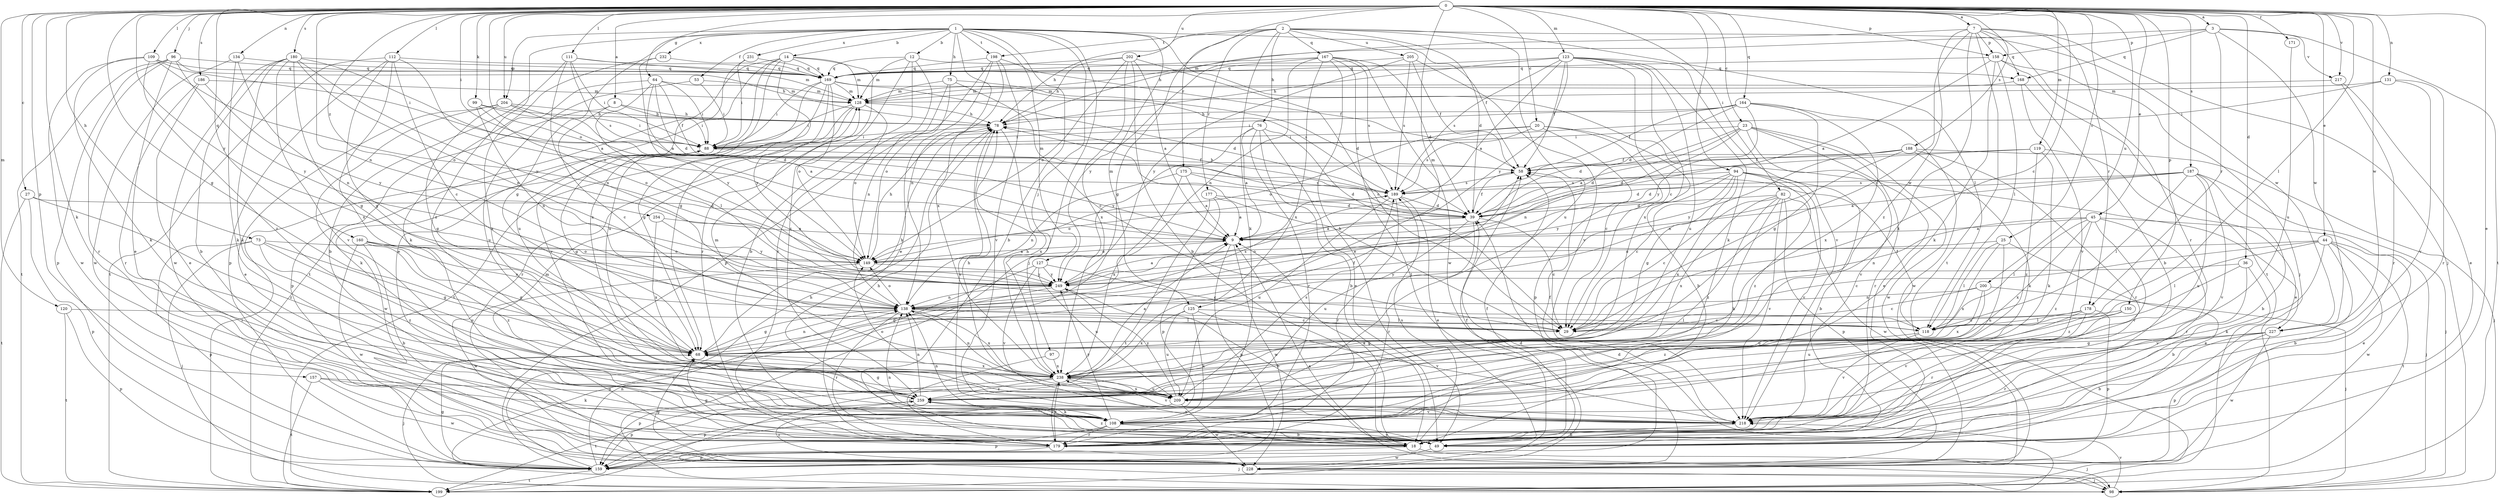 strict digraph  {
0;
1;
2;
3;
7;
8;
9;
12;
14;
18;
20;
23;
25;
27;
29;
36;
39;
44;
45;
49;
53;
58;
64;
68;
73;
75;
76;
78;
82;
88;
94;
96;
97;
98;
99;
108;
109;
111;
112;
118;
119;
120;
123;
125;
127;
128;
131;
134;
138;
149;
150;
157;
158;
159;
160;
164;
167;
168;
169;
171;
175;
177;
178;
179;
180;
186;
187;
188;
189;
198;
199;
200;
202;
204;
205;
209;
217;
218;
227;
228;
231;
232;
238;
249;
254;
259;
0 -> 3  [label=a];
0 -> 7  [label=a];
0 -> 8  [label=a];
0 -> 20  [label=c];
0 -> 23  [label=c];
0 -> 25  [label=c];
0 -> 27  [label=c];
0 -> 29  [label=c];
0 -> 36  [label=d];
0 -> 44  [label=e];
0 -> 45  [label=e];
0 -> 49  [label=e];
0 -> 64  [label=g];
0 -> 68  [label=g];
0 -> 73  [label=h];
0 -> 82  [label=i];
0 -> 88  [label=i];
0 -> 94  [label=j];
0 -> 96  [label=j];
0 -> 99  [label=k];
0 -> 108  [label=k];
0 -> 109  [label=l];
0 -> 111  [label=l];
0 -> 112  [label=l];
0 -> 118  [label=l];
0 -> 119  [label=m];
0 -> 120  [label=m];
0 -> 123  [label=m];
0 -> 125  [label=m];
0 -> 131  [label=n];
0 -> 134  [label=n];
0 -> 138  [label=n];
0 -> 149  [label=o];
0 -> 150  [label=p];
0 -> 157  [label=p];
0 -> 158  [label=p];
0 -> 160  [label=q];
0 -> 164  [label=q];
0 -> 171  [label=r];
0 -> 175  [label=r];
0 -> 180  [label=s];
0 -> 186  [label=s];
0 -> 187  [label=s];
0 -> 188  [label=s];
0 -> 200  [label=u];
0 -> 202  [label=u];
0 -> 204  [label=u];
0 -> 217  [label=v];
0 -> 227  [label=w];
0 -> 249  [label=y];
0 -> 254  [label=z];
1 -> 12  [label=b];
1 -> 14  [label=b];
1 -> 18  [label=b];
1 -> 53  [label=f];
1 -> 58  [label=f];
1 -> 68  [label=g];
1 -> 75  [label=h];
1 -> 97  [label=j];
1 -> 98  [label=j];
1 -> 125  [label=m];
1 -> 127  [label=m];
1 -> 198  [label=t];
1 -> 204  [label=u];
1 -> 227  [label=w];
1 -> 231  [label=x];
1 -> 232  [label=x];
1 -> 238  [label=x];
1 -> 259  [label=z];
2 -> 39  [label=d];
2 -> 68  [label=g];
2 -> 76  [label=h];
2 -> 78  [label=h];
2 -> 108  [label=k];
2 -> 118  [label=l];
2 -> 167  [label=q];
2 -> 177  [label=r];
2 -> 198  [label=t];
2 -> 205  [label=u];
2 -> 209  [label=u];
2 -> 227  [label=w];
3 -> 128  [label=m];
3 -> 158  [label=p];
3 -> 168  [label=q];
3 -> 178  [label=r];
3 -> 199  [label=t];
3 -> 217  [label=v];
3 -> 227  [label=w];
7 -> 29  [label=c];
7 -> 78  [label=h];
7 -> 98  [label=j];
7 -> 108  [label=k];
7 -> 158  [label=p];
7 -> 168  [label=q];
7 -> 178  [label=r];
7 -> 179  [label=r];
7 -> 199  [label=t];
7 -> 259  [label=z];
8 -> 29  [label=c];
8 -> 78  [label=h];
8 -> 88  [label=i];
8 -> 159  [label=p];
9 -> 149  [label=o];
9 -> 159  [label=p];
9 -> 228  [label=w];
12 -> 18  [label=b];
12 -> 128  [label=m];
12 -> 168  [label=q];
12 -> 169  [label=q];
12 -> 179  [label=r];
12 -> 259  [label=z];
14 -> 49  [label=e];
14 -> 68  [label=g];
14 -> 128  [label=m];
14 -> 169  [label=q];
14 -> 179  [label=r];
14 -> 199  [label=t];
14 -> 209  [label=u];
14 -> 238  [label=x];
18 -> 9  [label=a];
18 -> 68  [label=g];
18 -> 98  [label=j];
18 -> 159  [label=p];
18 -> 189  [label=s];
20 -> 18  [label=b];
20 -> 29  [label=c];
20 -> 88  [label=i];
20 -> 149  [label=o];
20 -> 159  [label=p];
20 -> 189  [label=s];
23 -> 9  [label=a];
23 -> 39  [label=d];
23 -> 49  [label=e];
23 -> 88  [label=i];
23 -> 138  [label=n];
23 -> 179  [label=r];
23 -> 218  [label=v];
23 -> 228  [label=w];
25 -> 49  [label=e];
25 -> 118  [label=l];
25 -> 149  [label=o];
25 -> 209  [label=u];
25 -> 238  [label=x];
27 -> 39  [label=d];
27 -> 159  [label=p];
27 -> 199  [label=t];
27 -> 259  [label=z];
29 -> 78  [label=h];
36 -> 18  [label=b];
36 -> 218  [label=v];
36 -> 249  [label=y];
36 -> 259  [label=z];
39 -> 9  [label=a];
39 -> 29  [label=c];
39 -> 58  [label=f];
39 -> 179  [label=r];
39 -> 209  [label=u];
44 -> 18  [label=b];
44 -> 29  [label=c];
44 -> 49  [label=e];
44 -> 108  [label=k];
44 -> 118  [label=l];
44 -> 149  [label=o];
44 -> 199  [label=t];
44 -> 228  [label=w];
45 -> 9  [label=a];
45 -> 98  [label=j];
45 -> 118  [label=l];
45 -> 138  [label=n];
45 -> 179  [label=r];
45 -> 218  [label=v];
45 -> 238  [label=x];
45 -> 259  [label=z];
49 -> 58  [label=f];
49 -> 138  [label=n];
49 -> 228  [label=w];
49 -> 238  [label=x];
49 -> 259  [label=z];
53 -> 88  [label=i];
53 -> 128  [label=m];
53 -> 209  [label=u];
58 -> 189  [label=s];
64 -> 39  [label=d];
64 -> 58  [label=f];
64 -> 88  [label=i];
64 -> 118  [label=l];
64 -> 128  [label=m];
64 -> 238  [label=x];
64 -> 249  [label=y];
68 -> 58  [label=f];
68 -> 78  [label=h];
68 -> 98  [label=j];
68 -> 138  [label=n];
68 -> 238  [label=x];
73 -> 68  [label=g];
73 -> 98  [label=j];
73 -> 149  [label=o];
73 -> 159  [label=p];
73 -> 209  [label=u];
73 -> 259  [label=z];
75 -> 29  [label=c];
75 -> 39  [label=d];
75 -> 128  [label=m];
75 -> 138  [label=n];
75 -> 149  [label=o];
76 -> 9  [label=a];
76 -> 18  [label=b];
76 -> 29  [label=c];
76 -> 49  [label=e];
76 -> 88  [label=i];
76 -> 179  [label=r];
76 -> 249  [label=y];
78 -> 88  [label=i];
78 -> 218  [label=v];
78 -> 238  [label=x];
82 -> 29  [label=c];
82 -> 39  [label=d];
82 -> 108  [label=k];
82 -> 159  [label=p];
82 -> 218  [label=v];
82 -> 228  [label=w];
82 -> 238  [label=x];
82 -> 259  [label=z];
88 -> 58  [label=f];
88 -> 68  [label=g];
88 -> 228  [label=w];
94 -> 18  [label=b];
94 -> 29  [label=c];
94 -> 39  [label=d];
94 -> 68  [label=g];
94 -> 189  [label=s];
94 -> 218  [label=v];
94 -> 238  [label=x];
94 -> 249  [label=y];
94 -> 259  [label=z];
96 -> 49  [label=e];
96 -> 78  [label=h];
96 -> 159  [label=p];
96 -> 169  [label=q];
96 -> 179  [label=r];
96 -> 199  [label=t];
96 -> 249  [label=y];
97 -> 179  [label=r];
97 -> 238  [label=x];
98 -> 9  [label=a];
98 -> 218  [label=v];
99 -> 78  [label=h];
99 -> 88  [label=i];
99 -> 138  [label=n];
99 -> 149  [label=o];
108 -> 18  [label=b];
108 -> 49  [label=e];
108 -> 138  [label=n];
108 -> 159  [label=p];
108 -> 179  [label=r];
108 -> 249  [label=y];
109 -> 88  [label=i];
109 -> 108  [label=k];
109 -> 149  [label=o];
109 -> 169  [label=q];
109 -> 228  [label=w];
109 -> 259  [label=z];
111 -> 18  [label=b];
111 -> 88  [label=i];
111 -> 128  [label=m];
111 -> 138  [label=n];
111 -> 169  [label=q];
111 -> 189  [label=s];
112 -> 29  [label=c];
112 -> 68  [label=g];
112 -> 149  [label=o];
112 -> 159  [label=p];
112 -> 169  [label=q];
112 -> 199  [label=t];
112 -> 238  [label=x];
118 -> 58  [label=f];
118 -> 68  [label=g];
118 -> 218  [label=v];
119 -> 39  [label=d];
119 -> 49  [label=e];
119 -> 58  [label=f];
119 -> 108  [label=k];
119 -> 259  [label=z];
120 -> 118  [label=l];
120 -> 159  [label=p];
120 -> 199  [label=t];
123 -> 9  [label=a];
123 -> 29  [label=c];
123 -> 58  [label=f];
123 -> 78  [label=h];
123 -> 108  [label=k];
123 -> 169  [label=q];
123 -> 189  [label=s];
123 -> 209  [label=u];
123 -> 218  [label=v];
123 -> 238  [label=x];
123 -> 249  [label=y];
125 -> 108  [label=k];
125 -> 118  [label=l];
125 -> 209  [label=u];
125 -> 218  [label=v];
125 -> 238  [label=x];
127 -> 29  [label=c];
127 -> 98  [label=j];
127 -> 209  [label=u];
127 -> 218  [label=v];
127 -> 249  [label=y];
128 -> 78  [label=h];
128 -> 88  [label=i];
128 -> 149  [label=o];
128 -> 179  [label=r];
128 -> 199  [label=t];
131 -> 88  [label=i];
131 -> 128  [label=m];
131 -> 179  [label=r];
131 -> 218  [label=v];
134 -> 108  [label=k];
134 -> 138  [label=n];
134 -> 169  [label=q];
134 -> 228  [label=w];
138 -> 29  [label=c];
138 -> 68  [label=g];
138 -> 118  [label=l];
138 -> 149  [label=o];
138 -> 179  [label=r];
138 -> 189  [label=s];
138 -> 238  [label=x];
149 -> 9  [label=a];
149 -> 78  [label=h];
149 -> 228  [label=w];
149 -> 249  [label=y];
150 -> 29  [label=c];
150 -> 179  [label=r];
150 -> 259  [label=z];
157 -> 108  [label=k];
157 -> 199  [label=t];
157 -> 209  [label=u];
157 -> 228  [label=w];
158 -> 9  [label=a];
158 -> 98  [label=j];
158 -> 108  [label=k];
158 -> 118  [label=l];
158 -> 169  [label=q];
158 -> 199  [label=t];
159 -> 58  [label=f];
159 -> 68  [label=g];
159 -> 78  [label=h];
159 -> 138  [label=n];
159 -> 199  [label=t];
160 -> 18  [label=b];
160 -> 68  [label=g];
160 -> 138  [label=n];
160 -> 149  [label=o];
160 -> 228  [label=w];
160 -> 259  [label=z];
164 -> 39  [label=d];
164 -> 58  [label=f];
164 -> 68  [label=g];
164 -> 78  [label=h];
164 -> 88  [label=i];
164 -> 228  [label=w];
164 -> 238  [label=x];
164 -> 249  [label=y];
167 -> 39  [label=d];
167 -> 49  [label=e];
167 -> 138  [label=n];
167 -> 169  [label=q];
167 -> 189  [label=s];
167 -> 199  [label=t];
167 -> 228  [label=w];
167 -> 238  [label=x];
167 -> 249  [label=y];
168 -> 18  [label=b];
168 -> 128  [label=m];
168 -> 218  [label=v];
169 -> 39  [label=d];
169 -> 68  [label=g];
169 -> 88  [label=i];
169 -> 128  [label=m];
169 -> 149  [label=o];
169 -> 189  [label=s];
169 -> 218  [label=v];
169 -> 249  [label=y];
171 -> 209  [label=u];
175 -> 9  [label=a];
175 -> 39  [label=d];
175 -> 138  [label=n];
175 -> 189  [label=s];
175 -> 238  [label=x];
177 -> 9  [label=a];
177 -> 39  [label=d];
177 -> 159  [label=p];
177 -> 199  [label=t];
178 -> 29  [label=c];
178 -> 118  [label=l];
178 -> 159  [label=p];
178 -> 209  [label=u];
178 -> 218  [label=v];
179 -> 78  [label=h];
179 -> 98  [label=j];
179 -> 128  [label=m];
179 -> 238  [label=x];
180 -> 9  [label=a];
180 -> 18  [label=b];
180 -> 68  [label=g];
180 -> 108  [label=k];
180 -> 138  [label=n];
180 -> 169  [label=q];
180 -> 218  [label=v];
180 -> 228  [label=w];
180 -> 249  [label=y];
186 -> 49  [label=e];
186 -> 128  [label=m];
186 -> 179  [label=r];
186 -> 249  [label=y];
187 -> 9  [label=a];
187 -> 18  [label=b];
187 -> 39  [label=d];
187 -> 98  [label=j];
187 -> 118  [label=l];
187 -> 189  [label=s];
187 -> 209  [label=u];
187 -> 218  [label=v];
188 -> 39  [label=d];
188 -> 58  [label=f];
188 -> 98  [label=j];
188 -> 108  [label=k];
188 -> 138  [label=n];
188 -> 179  [label=r];
188 -> 249  [label=y];
189 -> 39  [label=d];
189 -> 49  [label=e];
189 -> 78  [label=h];
189 -> 149  [label=o];
189 -> 179  [label=r];
189 -> 209  [label=u];
198 -> 49  [label=e];
198 -> 58  [label=f];
198 -> 138  [label=n];
198 -> 159  [label=p];
198 -> 169  [label=q];
198 -> 218  [label=v];
199 -> 39  [label=d];
199 -> 88  [label=i];
200 -> 29  [label=c];
200 -> 98  [label=j];
200 -> 138  [label=n];
200 -> 209  [label=u];
200 -> 238  [label=x];
202 -> 9  [label=a];
202 -> 18  [label=b];
202 -> 29  [label=c];
202 -> 78  [label=h];
202 -> 149  [label=o];
202 -> 169  [label=q];
202 -> 238  [label=x];
204 -> 9  [label=a];
204 -> 39  [label=d];
204 -> 49  [label=e];
204 -> 68  [label=g];
204 -> 78  [label=h];
204 -> 108  [label=k];
205 -> 58  [label=f];
205 -> 169  [label=q];
205 -> 189  [label=s];
205 -> 218  [label=v];
205 -> 249  [label=y];
209 -> 78  [label=h];
209 -> 149  [label=o];
209 -> 159  [label=p];
209 -> 189  [label=s];
209 -> 228  [label=w];
209 -> 238  [label=x];
209 -> 249  [label=y];
217 -> 49  [label=e];
217 -> 128  [label=m];
217 -> 179  [label=r];
218 -> 18  [label=b];
218 -> 58  [label=f];
227 -> 18  [label=b];
227 -> 68  [label=g];
227 -> 159  [label=p];
227 -> 179  [label=r];
227 -> 228  [label=w];
228 -> 39  [label=d];
228 -> 68  [label=g];
228 -> 98  [label=j];
228 -> 259  [label=z];
231 -> 88  [label=i];
231 -> 169  [label=q];
231 -> 209  [label=u];
232 -> 9  [label=a];
232 -> 108  [label=k];
232 -> 169  [label=q];
238 -> 9  [label=a];
238 -> 78  [label=h];
238 -> 128  [label=m];
238 -> 138  [label=n];
238 -> 159  [label=p];
238 -> 179  [label=r];
238 -> 209  [label=u];
238 -> 218  [label=v];
238 -> 259  [label=z];
249 -> 9  [label=a];
249 -> 18  [label=b];
249 -> 68  [label=g];
249 -> 138  [label=n];
254 -> 9  [label=a];
254 -> 238  [label=x];
254 -> 249  [label=y];
259 -> 68  [label=g];
259 -> 108  [label=k];
259 -> 138  [label=n];
259 -> 159  [label=p];
259 -> 199  [label=t];
259 -> 218  [label=v];
}
